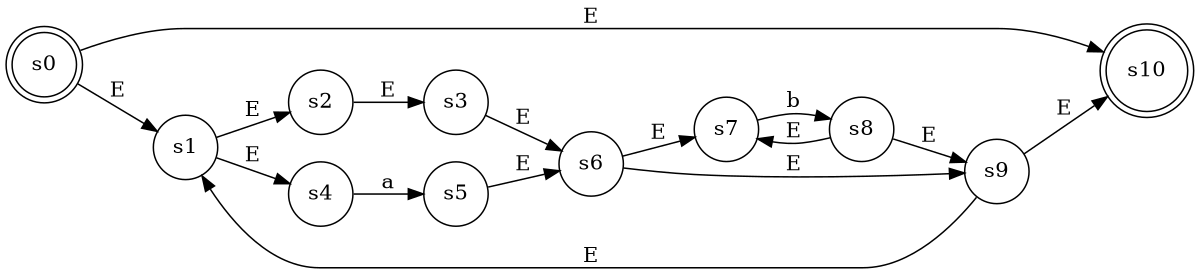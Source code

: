 digraph finite_state_machine {
	rankdir=LR size="8,5"
	node [shape=doublecircle]
	s0
	s10
	node [shape=circle]
	s0 -> s1 [label=E]
	node [shape=circle]
	s0 -> s10 [label=E]
	node [shape=circle]
	s1 -> s2 [label=E]
	node [shape=circle]
	s1 -> s4 [label=E]
	node [shape=circle]
	s2 -> s3 [label=E]
	node [shape=circle]
	s3 -> s6 [label=E]
	node [shape=circle]
	s4 -> s5 [label=a]
	node [shape=circle]
	s5 -> s6 [label=E]
	node [shape=circle]
	s6 -> s7 [label=E]
	node [shape=circle]
	s6 -> s9 [label=E]
	node [shape=circle]
	s7 -> s8 [label=b]
	node [shape=circle]
	s8 -> s9 [label=E]
	node [shape=circle]
	s8 -> s7 [label=E]
	node [shape=circle]
	s9 -> s10 [label=E]
	node [shape=circle]
	s9 -> s1 [label=E]
}
